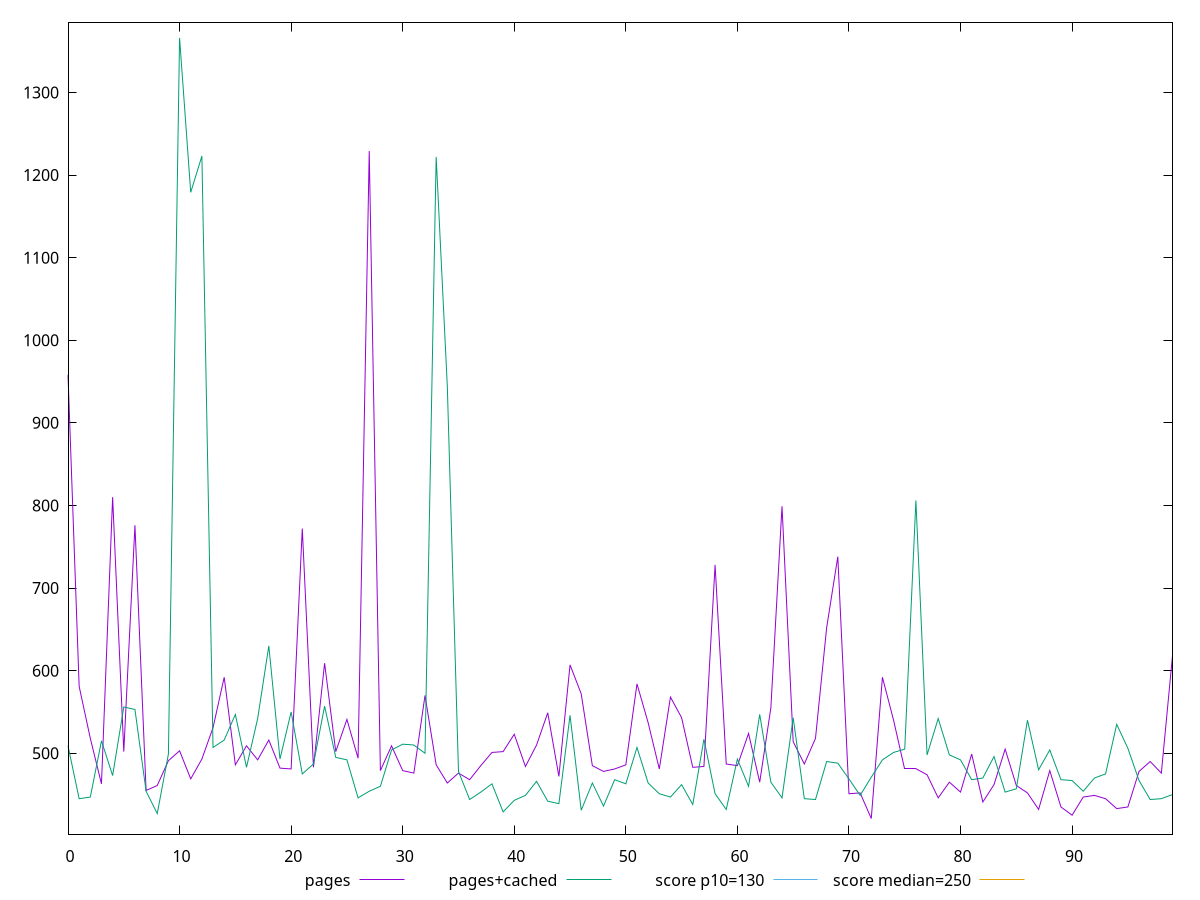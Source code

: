reset

$pages <<EOF
0 958
1 580.9999999999991
2 518
3 463
4 810
5 502
6 776
7 455
8 461
9 491
10 503
11 469.0000000000009
12 493
13 531
14 592
15 486
16 509
17 492
18 515.9999999999991
19 482
20 481
21 772
22 483
23 609
24 502
25 540.9999999999995
26 494
27 1228.999999999999
28 479
29 509
30 479
31 476
32 570
33 486
34 464
35 475.9999999999991
36 468
37 485
38 501
39 502
40 523
41 484
42 510
43 549
44 472
45 607
46 571.9999999999991
47 485
48 478
49 480.9999999999991
50 486
51 584
52 537
53 481
54 568
55 543
56 483
57 484
58 728
59 487
60 485
61 524
62 465
63 555
64 799
65 514
66 487
67 518
68 652
69 737.9999999999991
70 451
71 452
72 421
73 592
74 540.0000000000018
75 482
76 482
77 474
78 446
79 465
80 452.9999999999982
81 499
82 441
83 462
84 504.99999999999636
85 461
86 452
87 432
88 479
89 435
90 425.00000000000364
91 447
92 448.9999999999982
93 445
94 432.9999999999982
95 435.00000000000364
96 478.0000000000018
97 489.9999999999982
98 476
99 618
EOF

$pagesCached <<EOF
0 509
1 445
2 447
3 515
4 473
5 556.0000000000036
6 553
7 454.0000000000018
8 427
9 499
10 1366
11 1179
12 1223
13 507
14 516
15 547
16 483
17 542
18 630
19 493
20 550.0000000000036
21 475
22 487
23 557.0000000000036
24 495
25 492
26 446
27 454
28 460
29 504
30 511
31 509.99999999999636
32 500.00000000000364
33 1222
34 944
35 478
36 444
37 453
38 463
39 429
40 443
41 449
42 465.9999999999982
43 442
44 439
45 546
46 431
47 464
48 436
49 468
50 463.0000000000018
51 507
52 463.9999999999982
53 451
54 447
55 462
56 438
57 517
58 451
59 432
60 493
61 460
62 547
63 465
64 446
65 543
66 445
67 443.9999999999982
68 490
69 488
70 469
71 448.99999999999636
72 471
73 492
74 501
75 505
76 806
77 498
78 542
79 498
80 492
81 468
82 470
83 496
84 453
85 457.00000000000364
86 540
87 480
88 504
89 468
90 467
91 454
92 470
93 475
94 535
95 506
96 467
97 444
98 445
99 450
EOF

set key outside below
set xrange [0:99]
set yrange [402.1:1384.9]
set trange [402.1:1384.9]
set terminal svg size 640, 520 enhanced background rgb 'white'
set output "reprap/max-potential-fid/comparison/line/0_vs_1.svg"

plot $pages title "pages" with line, \
     $pagesCached title "pages+cached" with line, \
     130 title "score p10=130", \
     250 title "score median=250"

reset
